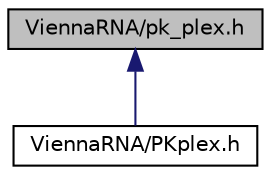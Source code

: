 digraph "ViennaRNA/pk_plex.h"
{
 // INTERACTIVE_SVG=YES
 // LATEX_PDF_SIZE
  bgcolor="transparent";
  edge [fontname="Helvetica",fontsize="10",labelfontname="Helvetica",labelfontsize="10"];
  node [fontname="Helvetica",fontsize="10",shape=record];
  Node1 [label="ViennaRNA/pk_plex.h",height=0.2,width=0.4,color="black", fillcolor="grey75", style="filled", fontcolor="black",tooltip="Heuristics for two-step pseudoknot forming interaction predictions."];
  Node1 -> Node2 [dir="back",color="midnightblue",fontsize="10",style="solid"];
  Node2 [label="ViennaRNA/PKplex.h",height=0.2,width=0.4,color="black",URL="$PKplex_8h_source.html",tooltip=" "];
}
